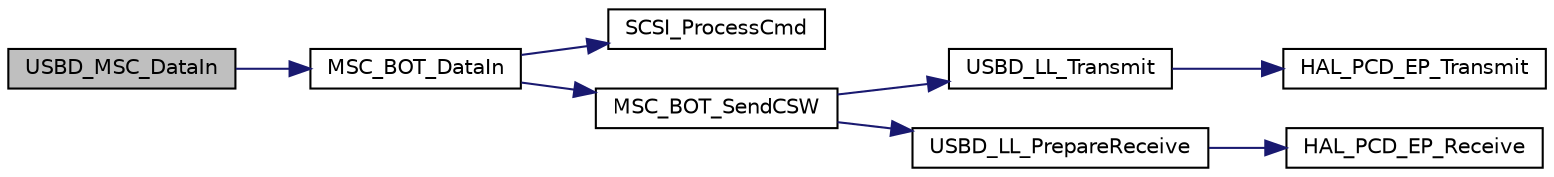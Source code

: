 digraph "USBD_MSC_DataIn"
{
  edge [fontname="Helvetica",fontsize="10",labelfontname="Helvetica",labelfontsize="10"];
  node [fontname="Helvetica",fontsize="10",shape=record];
  rankdir="LR";
  Node0 [label="USBD_MSC_DataIn",height=0.2,width=0.4,color="black", fillcolor="grey75", style="filled", fontcolor="black"];
  Node0 -> Node1 [color="midnightblue",fontsize="10",style="solid",fontname="Helvetica"];
  Node1 [label="MSC_BOT_DataIn",height=0.2,width=0.4,color="black", fillcolor="white", style="filled",URL="$group___u_s_b_d___c_o_r_e___exported___functions_prototypes.html#ga6e6e6d34395fe9d5bb1438e38aa88ae5",tooltip="MSC_BOT_DataIn Handle BOT IN data stage. "];
  Node1 -> Node2 [color="midnightblue",fontsize="10",style="solid",fontname="Helvetica"];
  Node2 [label="SCSI_ProcessCmd",height=0.2,width=0.4,color="black", fillcolor="white", style="filled",URL="$group___u_s_b_d___s_c_s_i___exported___functions_prototype.html#ga72c33cea4eb55910407b6eb7c74f9803",tooltip="SCSI_ProcessCmd Process SCSI commands. "];
  Node1 -> Node3 [color="midnightblue",fontsize="10",style="solid",fontname="Helvetica"];
  Node3 [label="MSC_BOT_SendCSW",height=0.2,width=0.4,color="black", fillcolor="white", style="filled",URL="$group___m_s_c___b_o_t___private___functions.html#gaaa2676ffcc7ca9a34ec85395cd3ead9e",tooltip="MSC_BOT_SendCSW Send the Command Status Wrapper. "];
  Node3 -> Node4 [color="midnightblue",fontsize="10",style="solid",fontname="Helvetica"];
  Node4 [label="USBD_LL_Transmit",height=0.2,width=0.4,color="black", fillcolor="white", style="filled",URL="$group___u_s_b_d___c_o_r_e___exported___functions_prototype.html#gab87eb9f3d4d9f8956d2c6b77230f265c",tooltip="Transmits data over an endpoint. "];
  Node4 -> Node5 [color="midnightblue",fontsize="10",style="solid",fontname="Helvetica"];
  Node5 [label="HAL_PCD_EP_Transmit",height=0.2,width=0.4,color="black", fillcolor="white", style="filled",URL="$group___p_c_d___exported___functions___group3.html#ga116ada543442c8f7a1003c4d4c211618"];
  Node3 -> Node6 [color="midnightblue",fontsize="10",style="solid",fontname="Helvetica"];
  Node6 [label="USBD_LL_PrepareReceive",height=0.2,width=0.4,color="black", fillcolor="white", style="filled",URL="$group___u_s_b_d___c_o_r_e___exported___functions_prototype.html#ga259b00707b333065b66be515dd019428",tooltip="Prepares an endpoint for reception. "];
  Node6 -> Node7 [color="midnightblue",fontsize="10",style="solid",fontname="Helvetica"];
  Node7 [label="HAL_PCD_EP_Receive",height=0.2,width=0.4,color="black", fillcolor="white", style="filled",URL="$group___p_c_d___exported___functions___group3.html#ga0029fe7a8d3db91b13637e2507fba60c"];
}
